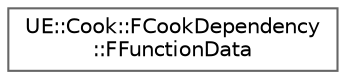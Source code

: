 digraph "Graphical Class Hierarchy"
{
 // INTERACTIVE_SVG=YES
 // LATEX_PDF_SIZE
  bgcolor="transparent";
  edge [fontname=Helvetica,fontsize=10,labelfontname=Helvetica,labelfontsize=10];
  node [fontname=Helvetica,fontsize=10,shape=box,height=0.2,width=0.4];
  rankdir="LR";
  Node0 [id="Node000000",label="UE::Cook::FCookDependency\l::FFunctionData",height=0.2,width=0.4,color="grey40", fillcolor="white", style="filled",URL="$d5/d6d/structUE_1_1Cook_1_1FCookDependency_1_1FFunctionData.html",tooltip=" "];
}
